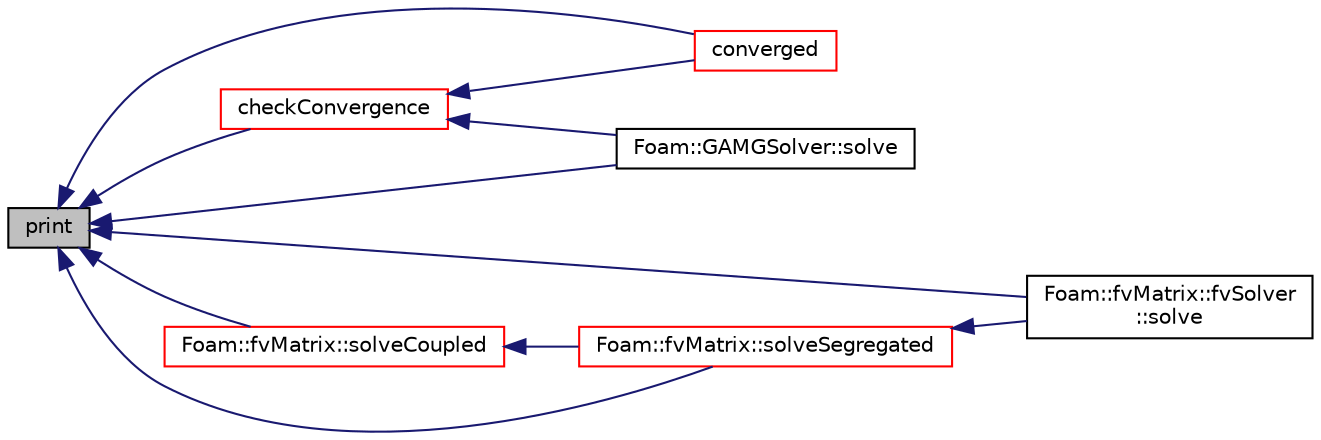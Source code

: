 digraph "print"
{
  bgcolor="transparent";
  edge [fontname="Helvetica",fontsize="10",labelfontname="Helvetica",labelfontsize="10"];
  node [fontname="Helvetica",fontsize="10",shape=record];
  rankdir="LR";
  Node1 [label="print",height=0.2,width=0.4,color="black", fillcolor="grey75", style="filled", fontcolor="black"];
  Node1 -> Node2 [dir="back",color="midnightblue",fontsize="10",style="solid",fontname="Helvetica"];
  Node2 [label="checkConvergence",height=0.2,width=0.4,color="red",URL="$a02465.html#ab5771e4f4a15c47b3c719a33255be433",tooltip="Check, store and return convergence. "];
  Node2 -> Node3 [dir="back",color="midnightblue",fontsize="10",style="solid",fontname="Helvetica"];
  Node3 [label="converged",height=0.2,width=0.4,color="red",URL="$a02465.html#a7871755a018ed4d696457b6ad3c7dc79",tooltip="Has the solver converged? "];
  Node2 -> Node4 [dir="back",color="midnightblue",fontsize="10",style="solid",fontname="Helvetica"];
  Node4 [label="Foam::GAMGSolver::solve",height=0.2,width=0.4,color="black",URL="$a00918.html#a67060ce780f6992862e39b0d82c37aa0",tooltip="Solve. "];
  Node1 -> Node3 [dir="back",color="midnightblue",fontsize="10",style="solid",fontname="Helvetica"];
  Node1 -> Node5 [dir="back",color="midnightblue",fontsize="10",style="solid",fontname="Helvetica"];
  Node5 [label="Foam::fvMatrix::fvSolver\l::solve",height=0.2,width=0.4,color="black",URL="$a00909.html#a47cbc268a7a18cd30839f1430d7ae6a6"];
  Node1 -> Node4 [dir="back",color="midnightblue",fontsize="10",style="solid",fontname="Helvetica"];
  Node1 -> Node6 [dir="back",color="midnightblue",fontsize="10",style="solid",fontname="Helvetica"];
  Node6 [label="Foam::fvMatrix::solveCoupled",height=0.2,width=0.4,color="red",URL="$a00891.html#ab36072dfe5324780d08a7e030c52be5e",tooltip="Solve coupled returning the solution statistics. "];
  Node6 -> Node7 [dir="back",color="midnightblue",fontsize="10",style="solid",fontname="Helvetica"];
  Node7 [label="Foam::fvMatrix::solveSegregated",height=0.2,width=0.4,color="red",URL="$a00891.html#ac81931f1f6bf41327f87ae877d370449",tooltip="Solve segregated returning the solution statistics. "];
  Node7 -> Node5 [dir="back",color="midnightblue",fontsize="10",style="solid",fontname="Helvetica"];
  Node1 -> Node7 [dir="back",color="midnightblue",fontsize="10",style="solid",fontname="Helvetica"];
}

